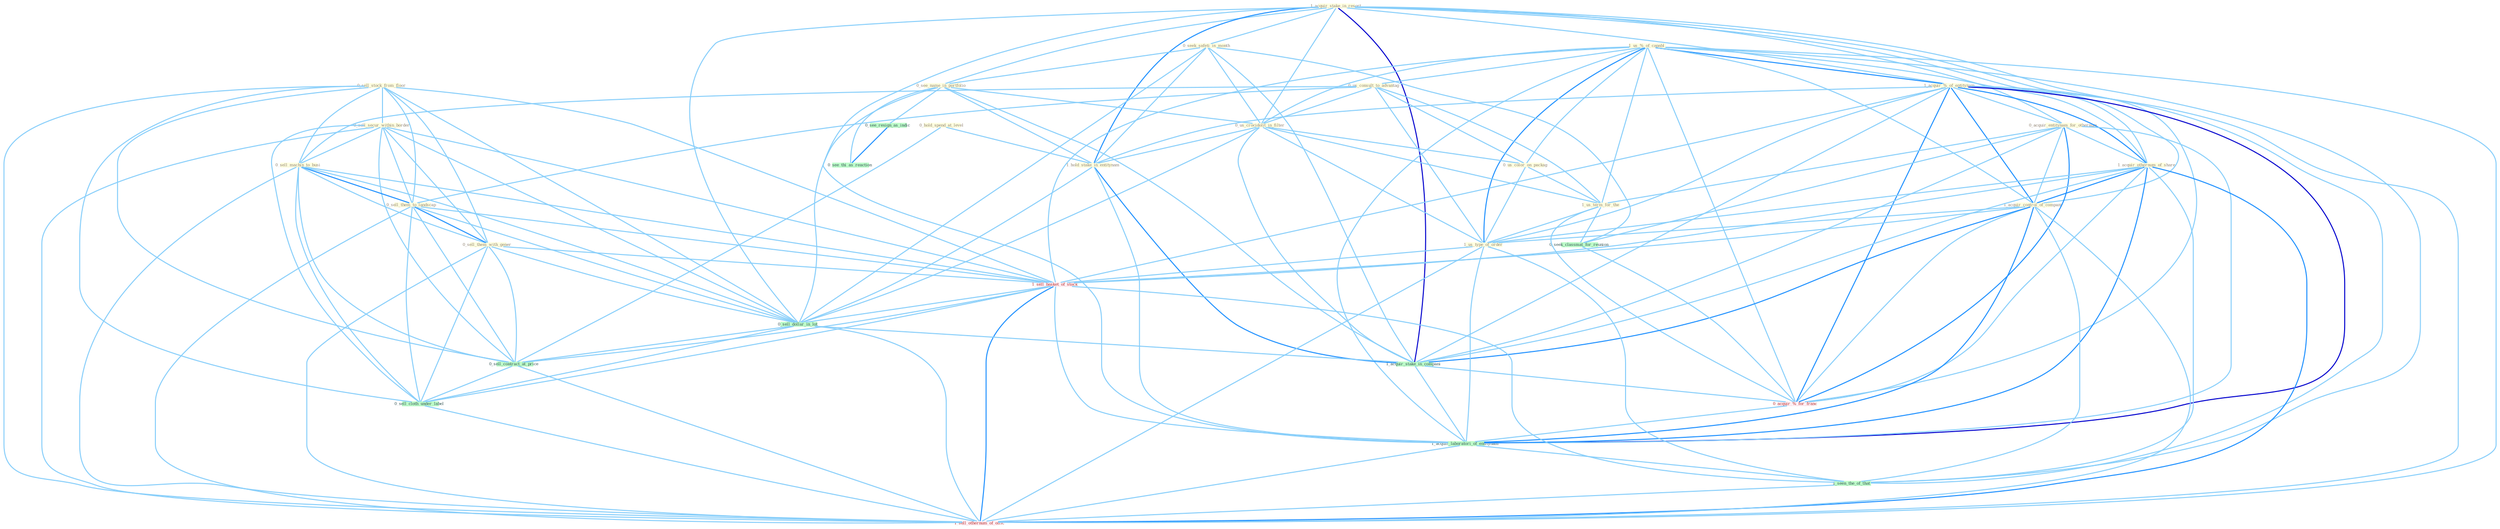 Graph G{ 
    node
    [shape=polygon,style=filled,width=.5,height=.06,color="#BDFCC9",fixedsize=true,fontsize=4,
    fontcolor="#2f4f4f"];
    {node
    [color="#ffffe0", fontcolor="#8b7d6b"] "1_acquir_stake_in_resort " "1_us_%_of_capabl " "0_hold_spend_at_level " "0_sell_stock_from_floor " "0_us_consult_to_advantag " "0_seek_safeti_in_month " "0_see_name_in_portfolio " "1_acquir_%_of_entitynam " "0_us_crocidolit_in_filter " "1_hold_stake_in_entitynam " "0_us_color_on_packag " "0_sell_secur_within_border " "0_acquir_entitynam_for_othernum " "1_us_term_for_the " "0_sell_machin_to_busi " "1_acquir_othernum_of_share " "0_sell_them_to_landscap " "1_acquir_control_of_compani " "1_us_type_of_order " "0_sell_them_with_gener "}
{node [color="#fff0f5", fontcolor="#b22222"] "1_sell_basket_of_stock " "0_acquir_%_for_franc " "1_sell_othernum_of_offic "}
edge [color="#B0E2FF"];

	"1_acquir_stake_in_resort " -- "0_seek_safeti_in_month " [w="1", color="#87cefa" ];
	"1_acquir_stake_in_resort " -- "0_see_name_in_portfolio " [w="1", color="#87cefa" ];
	"1_acquir_stake_in_resort " -- "1_acquir_%_of_entitynam " [w="1", color="#87cefa" ];
	"1_acquir_stake_in_resort " -- "0_us_crocidolit_in_filter " [w="1", color="#87cefa" ];
	"1_acquir_stake_in_resort " -- "1_hold_stake_in_entitynam " [w="2", color="#1e90ff" , len=0.8];
	"1_acquir_stake_in_resort " -- "0_acquir_entitynam_for_othernum " [w="1", color="#87cefa" ];
	"1_acquir_stake_in_resort " -- "1_acquir_othernum_of_share " [w="1", color="#87cefa" ];
	"1_acquir_stake_in_resort " -- "1_acquir_control_of_compani " [w="1", color="#87cefa" ];
	"1_acquir_stake_in_resort " -- "0_sell_dollar_in_lot " [w="1", color="#87cefa" ];
	"1_acquir_stake_in_resort " -- "1_acquir_stake_in_compani " [w="3", color="#0000cd" , len=0.6];
	"1_acquir_stake_in_resort " -- "0_acquir_%_for_franc " [w="1", color="#87cefa" ];
	"1_acquir_stake_in_resort " -- "1_acquir_laboratori_of_entitynam " [w="1", color="#87cefa" ];
	"1_us_%_of_capabl " -- "0_us_consult_to_advantag " [w="1", color="#87cefa" ];
	"1_us_%_of_capabl " -- "1_acquir_%_of_entitynam " [w="2", color="#1e90ff" , len=0.8];
	"1_us_%_of_capabl " -- "0_us_crocidolit_in_filter " [w="1", color="#87cefa" ];
	"1_us_%_of_capabl " -- "0_us_color_on_packag " [w="1", color="#87cefa" ];
	"1_us_%_of_capabl " -- "1_us_term_for_the " [w="1", color="#87cefa" ];
	"1_us_%_of_capabl " -- "1_acquir_othernum_of_share " [w="1", color="#87cefa" ];
	"1_us_%_of_capabl " -- "1_acquir_control_of_compani " [w="1", color="#87cefa" ];
	"1_us_%_of_capabl " -- "1_us_type_of_order " [w="2", color="#1e90ff" , len=0.8];
	"1_us_%_of_capabl " -- "1_sell_basket_of_stock " [w="1", color="#87cefa" ];
	"1_us_%_of_capabl " -- "0_acquir_%_for_franc " [w="1", color="#87cefa" ];
	"1_us_%_of_capabl " -- "1_acquir_laboratori_of_entitynam " [w="1", color="#87cefa" ];
	"1_us_%_of_capabl " -- "1_seen_the_of_that " [w="1", color="#87cefa" ];
	"1_us_%_of_capabl " -- "1_sell_othernum_of_offic " [w="1", color="#87cefa" ];
	"0_hold_spend_at_level " -- "1_hold_stake_in_entitynam " [w="1", color="#87cefa" ];
	"0_hold_spend_at_level " -- "0_sell_contract_at_price " [w="1", color="#87cefa" ];
	"0_sell_stock_from_floor " -- "0_sell_secur_within_border " [w="1", color="#87cefa" ];
	"0_sell_stock_from_floor " -- "0_sell_machin_to_busi " [w="1", color="#87cefa" ];
	"0_sell_stock_from_floor " -- "0_sell_them_to_landscap " [w="1", color="#87cefa" ];
	"0_sell_stock_from_floor " -- "0_sell_them_with_gener " [w="1", color="#87cefa" ];
	"0_sell_stock_from_floor " -- "1_sell_basket_of_stock " [w="1", color="#87cefa" ];
	"0_sell_stock_from_floor " -- "0_sell_dollar_in_lot " [w="1", color="#87cefa" ];
	"0_sell_stock_from_floor " -- "0_sell_contract_at_price " [w="1", color="#87cefa" ];
	"0_sell_stock_from_floor " -- "0_sell_cloth_under_label " [w="1", color="#87cefa" ];
	"0_sell_stock_from_floor " -- "1_sell_othernum_of_offic " [w="1", color="#87cefa" ];
	"0_us_consult_to_advantag " -- "0_us_crocidolit_in_filter " [w="1", color="#87cefa" ];
	"0_us_consult_to_advantag " -- "0_us_color_on_packag " [w="1", color="#87cefa" ];
	"0_us_consult_to_advantag " -- "1_us_term_for_the " [w="1", color="#87cefa" ];
	"0_us_consult_to_advantag " -- "0_sell_machin_to_busi " [w="1", color="#87cefa" ];
	"0_us_consult_to_advantag " -- "0_sell_them_to_landscap " [w="1", color="#87cefa" ];
	"0_us_consult_to_advantag " -- "1_us_type_of_order " [w="1", color="#87cefa" ];
	"0_seek_safeti_in_month " -- "0_see_name_in_portfolio " [w="1", color="#87cefa" ];
	"0_seek_safeti_in_month " -- "0_us_crocidolit_in_filter " [w="1", color="#87cefa" ];
	"0_seek_safeti_in_month " -- "1_hold_stake_in_entitynam " [w="1", color="#87cefa" ];
	"0_seek_safeti_in_month " -- "0_seek_classmat_for_reunion " [w="1", color="#87cefa" ];
	"0_seek_safeti_in_month " -- "0_sell_dollar_in_lot " [w="1", color="#87cefa" ];
	"0_seek_safeti_in_month " -- "1_acquir_stake_in_compani " [w="1", color="#87cefa" ];
	"0_see_name_in_portfolio " -- "0_us_crocidolit_in_filter " [w="1", color="#87cefa" ];
	"0_see_name_in_portfolio " -- "1_hold_stake_in_entitynam " [w="1", color="#87cefa" ];
	"0_see_name_in_portfolio " -- "0_sell_dollar_in_lot " [w="1", color="#87cefa" ];
	"0_see_name_in_portfolio " -- "0_see_resign_as_indic " [w="1", color="#87cefa" ];
	"0_see_name_in_portfolio " -- "1_acquir_stake_in_compani " [w="1", color="#87cefa" ];
	"0_see_name_in_portfolio " -- "0_see_thi_as_reaction " [w="1", color="#87cefa" ];
	"1_acquir_%_of_entitynam " -- "1_hold_stake_in_entitynam " [w="1", color="#87cefa" ];
	"1_acquir_%_of_entitynam " -- "0_acquir_entitynam_for_othernum " [w="1", color="#87cefa" ];
	"1_acquir_%_of_entitynam " -- "1_acquir_othernum_of_share " [w="2", color="#1e90ff" , len=0.8];
	"1_acquir_%_of_entitynam " -- "1_acquir_control_of_compani " [w="2", color="#1e90ff" , len=0.8];
	"1_acquir_%_of_entitynam " -- "1_us_type_of_order " [w="1", color="#87cefa" ];
	"1_acquir_%_of_entitynam " -- "1_sell_basket_of_stock " [w="1", color="#87cefa" ];
	"1_acquir_%_of_entitynam " -- "1_acquir_stake_in_compani " [w="1", color="#87cefa" ];
	"1_acquir_%_of_entitynam " -- "0_acquir_%_for_franc " [w="2", color="#1e90ff" , len=0.8];
	"1_acquir_%_of_entitynam " -- "1_acquir_laboratori_of_entitynam " [w="3", color="#0000cd" , len=0.6];
	"1_acquir_%_of_entitynam " -- "1_seen_the_of_that " [w="1", color="#87cefa" ];
	"1_acquir_%_of_entitynam " -- "1_sell_othernum_of_offic " [w="1", color="#87cefa" ];
	"0_us_crocidolit_in_filter " -- "1_hold_stake_in_entitynam " [w="1", color="#87cefa" ];
	"0_us_crocidolit_in_filter " -- "0_us_color_on_packag " [w="1", color="#87cefa" ];
	"0_us_crocidolit_in_filter " -- "1_us_term_for_the " [w="1", color="#87cefa" ];
	"0_us_crocidolit_in_filter " -- "1_us_type_of_order " [w="1", color="#87cefa" ];
	"0_us_crocidolit_in_filter " -- "0_sell_dollar_in_lot " [w="1", color="#87cefa" ];
	"0_us_crocidolit_in_filter " -- "1_acquir_stake_in_compani " [w="1", color="#87cefa" ];
	"1_hold_stake_in_entitynam " -- "0_sell_dollar_in_lot " [w="1", color="#87cefa" ];
	"1_hold_stake_in_entitynam " -- "1_acquir_stake_in_compani " [w="2", color="#1e90ff" , len=0.8];
	"1_hold_stake_in_entitynam " -- "1_acquir_laboratori_of_entitynam " [w="1", color="#87cefa" ];
	"0_us_color_on_packag " -- "1_us_term_for_the " [w="1", color="#87cefa" ];
	"0_us_color_on_packag " -- "1_us_type_of_order " [w="1", color="#87cefa" ];
	"0_sell_secur_within_border " -- "0_sell_machin_to_busi " [w="1", color="#87cefa" ];
	"0_sell_secur_within_border " -- "0_sell_them_to_landscap " [w="1", color="#87cefa" ];
	"0_sell_secur_within_border " -- "0_sell_them_with_gener " [w="1", color="#87cefa" ];
	"0_sell_secur_within_border " -- "1_sell_basket_of_stock " [w="1", color="#87cefa" ];
	"0_sell_secur_within_border " -- "0_sell_dollar_in_lot " [w="1", color="#87cefa" ];
	"0_sell_secur_within_border " -- "0_sell_contract_at_price " [w="1", color="#87cefa" ];
	"0_sell_secur_within_border " -- "0_sell_cloth_under_label " [w="1", color="#87cefa" ];
	"0_sell_secur_within_border " -- "1_sell_othernum_of_offic " [w="1", color="#87cefa" ];
	"0_acquir_entitynam_for_othernum " -- "1_us_term_for_the " [w="1", color="#87cefa" ];
	"0_acquir_entitynam_for_othernum " -- "1_acquir_othernum_of_share " [w="1", color="#87cefa" ];
	"0_acquir_entitynam_for_othernum " -- "1_acquir_control_of_compani " [w="1", color="#87cefa" ];
	"0_acquir_entitynam_for_othernum " -- "0_seek_classmat_for_reunion " [w="1", color="#87cefa" ];
	"0_acquir_entitynam_for_othernum " -- "1_acquir_stake_in_compani " [w="1", color="#87cefa" ];
	"0_acquir_entitynam_for_othernum " -- "0_acquir_%_for_franc " [w="2", color="#1e90ff" , len=0.8];
	"0_acquir_entitynam_for_othernum " -- "1_acquir_laboratori_of_entitynam " [w="1", color="#87cefa" ];
	"1_us_term_for_the " -- "1_us_type_of_order " [w="1", color="#87cefa" ];
	"1_us_term_for_the " -- "0_seek_classmat_for_reunion " [w="1", color="#87cefa" ];
	"1_us_term_for_the " -- "0_acquir_%_for_franc " [w="1", color="#87cefa" ];
	"0_sell_machin_to_busi " -- "0_sell_them_to_landscap " [w="2", color="#1e90ff" , len=0.8];
	"0_sell_machin_to_busi " -- "0_sell_them_with_gener " [w="1", color="#87cefa" ];
	"0_sell_machin_to_busi " -- "1_sell_basket_of_stock " [w="1", color="#87cefa" ];
	"0_sell_machin_to_busi " -- "0_sell_dollar_in_lot " [w="1", color="#87cefa" ];
	"0_sell_machin_to_busi " -- "0_sell_contract_at_price " [w="1", color="#87cefa" ];
	"0_sell_machin_to_busi " -- "0_sell_cloth_under_label " [w="1", color="#87cefa" ];
	"0_sell_machin_to_busi " -- "1_sell_othernum_of_offic " [w="1", color="#87cefa" ];
	"1_acquir_othernum_of_share " -- "1_acquir_control_of_compani " [w="2", color="#1e90ff" , len=0.8];
	"1_acquir_othernum_of_share " -- "1_us_type_of_order " [w="1", color="#87cefa" ];
	"1_acquir_othernum_of_share " -- "1_sell_basket_of_stock " [w="1", color="#87cefa" ];
	"1_acquir_othernum_of_share " -- "1_acquir_stake_in_compani " [w="1", color="#87cefa" ];
	"1_acquir_othernum_of_share " -- "0_acquir_%_for_franc " [w="1", color="#87cefa" ];
	"1_acquir_othernum_of_share " -- "1_acquir_laboratori_of_entitynam " [w="2", color="#1e90ff" , len=0.8];
	"1_acquir_othernum_of_share " -- "1_seen_the_of_that " [w="1", color="#87cefa" ];
	"1_acquir_othernum_of_share " -- "1_sell_othernum_of_offic " [w="2", color="#1e90ff" , len=0.8];
	"0_sell_them_to_landscap " -- "0_sell_them_with_gener " [w="2", color="#1e90ff" , len=0.8];
	"0_sell_them_to_landscap " -- "1_sell_basket_of_stock " [w="1", color="#87cefa" ];
	"0_sell_them_to_landscap " -- "0_sell_dollar_in_lot " [w="1", color="#87cefa" ];
	"0_sell_them_to_landscap " -- "0_sell_contract_at_price " [w="1", color="#87cefa" ];
	"0_sell_them_to_landscap " -- "0_sell_cloth_under_label " [w="1", color="#87cefa" ];
	"0_sell_them_to_landscap " -- "1_sell_othernum_of_offic " [w="1", color="#87cefa" ];
	"1_acquir_control_of_compani " -- "1_us_type_of_order " [w="1", color="#87cefa" ];
	"1_acquir_control_of_compani " -- "1_sell_basket_of_stock " [w="1", color="#87cefa" ];
	"1_acquir_control_of_compani " -- "1_acquir_stake_in_compani " [w="2", color="#1e90ff" , len=0.8];
	"1_acquir_control_of_compani " -- "0_acquir_%_for_franc " [w="1", color="#87cefa" ];
	"1_acquir_control_of_compani " -- "1_acquir_laboratori_of_entitynam " [w="2", color="#1e90ff" , len=0.8];
	"1_acquir_control_of_compani " -- "1_seen_the_of_that " [w="1", color="#87cefa" ];
	"1_acquir_control_of_compani " -- "1_sell_othernum_of_offic " [w="1", color="#87cefa" ];
	"1_us_type_of_order " -- "1_sell_basket_of_stock " [w="1", color="#87cefa" ];
	"1_us_type_of_order " -- "1_acquir_laboratori_of_entitynam " [w="1", color="#87cefa" ];
	"1_us_type_of_order " -- "1_seen_the_of_that " [w="1", color="#87cefa" ];
	"1_us_type_of_order " -- "1_sell_othernum_of_offic " [w="1", color="#87cefa" ];
	"0_sell_them_with_gener " -- "1_sell_basket_of_stock " [w="1", color="#87cefa" ];
	"0_sell_them_with_gener " -- "0_sell_dollar_in_lot " [w="1", color="#87cefa" ];
	"0_sell_them_with_gener " -- "0_sell_contract_at_price " [w="1", color="#87cefa" ];
	"0_sell_them_with_gener " -- "0_sell_cloth_under_label " [w="1", color="#87cefa" ];
	"0_sell_them_with_gener " -- "1_sell_othernum_of_offic " [w="1", color="#87cefa" ];
	"0_seek_classmat_for_reunion " -- "0_acquir_%_for_franc " [w="1", color="#87cefa" ];
	"1_sell_basket_of_stock " -- "0_sell_dollar_in_lot " [w="1", color="#87cefa" ];
	"1_sell_basket_of_stock " -- "0_sell_contract_at_price " [w="1", color="#87cefa" ];
	"1_sell_basket_of_stock " -- "1_acquir_laboratori_of_entitynam " [w="1", color="#87cefa" ];
	"1_sell_basket_of_stock " -- "0_sell_cloth_under_label " [w="1", color="#87cefa" ];
	"1_sell_basket_of_stock " -- "1_seen_the_of_that " [w="1", color="#87cefa" ];
	"1_sell_basket_of_stock " -- "1_sell_othernum_of_offic " [w="2", color="#1e90ff" , len=0.8];
	"0_sell_dollar_in_lot " -- "1_acquir_stake_in_compani " [w="1", color="#87cefa" ];
	"0_sell_dollar_in_lot " -- "0_sell_contract_at_price " [w="1", color="#87cefa" ];
	"0_sell_dollar_in_lot " -- "0_sell_cloth_under_label " [w="1", color="#87cefa" ];
	"0_sell_dollar_in_lot " -- "1_sell_othernum_of_offic " [w="1", color="#87cefa" ];
	"0_see_resign_as_indic " -- "0_see_thi_as_reaction " [w="2", color="#1e90ff" , len=0.8];
	"1_acquir_stake_in_compani " -- "0_acquir_%_for_franc " [w="1", color="#87cefa" ];
	"1_acquir_stake_in_compani " -- "1_acquir_laboratori_of_entitynam " [w="1", color="#87cefa" ];
	"0_acquir_%_for_franc " -- "1_acquir_laboratori_of_entitynam " [w="1", color="#87cefa" ];
	"0_sell_contract_at_price " -- "0_sell_cloth_under_label " [w="1", color="#87cefa" ];
	"0_sell_contract_at_price " -- "1_sell_othernum_of_offic " [w="1", color="#87cefa" ];
	"1_acquir_laboratori_of_entitynam " -- "1_seen_the_of_that " [w="1", color="#87cefa" ];
	"1_acquir_laboratori_of_entitynam " -- "1_sell_othernum_of_offic " [w="1", color="#87cefa" ];
	"0_sell_cloth_under_label " -- "1_sell_othernum_of_offic " [w="1", color="#87cefa" ];
	"1_seen_the_of_that " -- "1_sell_othernum_of_offic " [w="1", color="#87cefa" ];
}